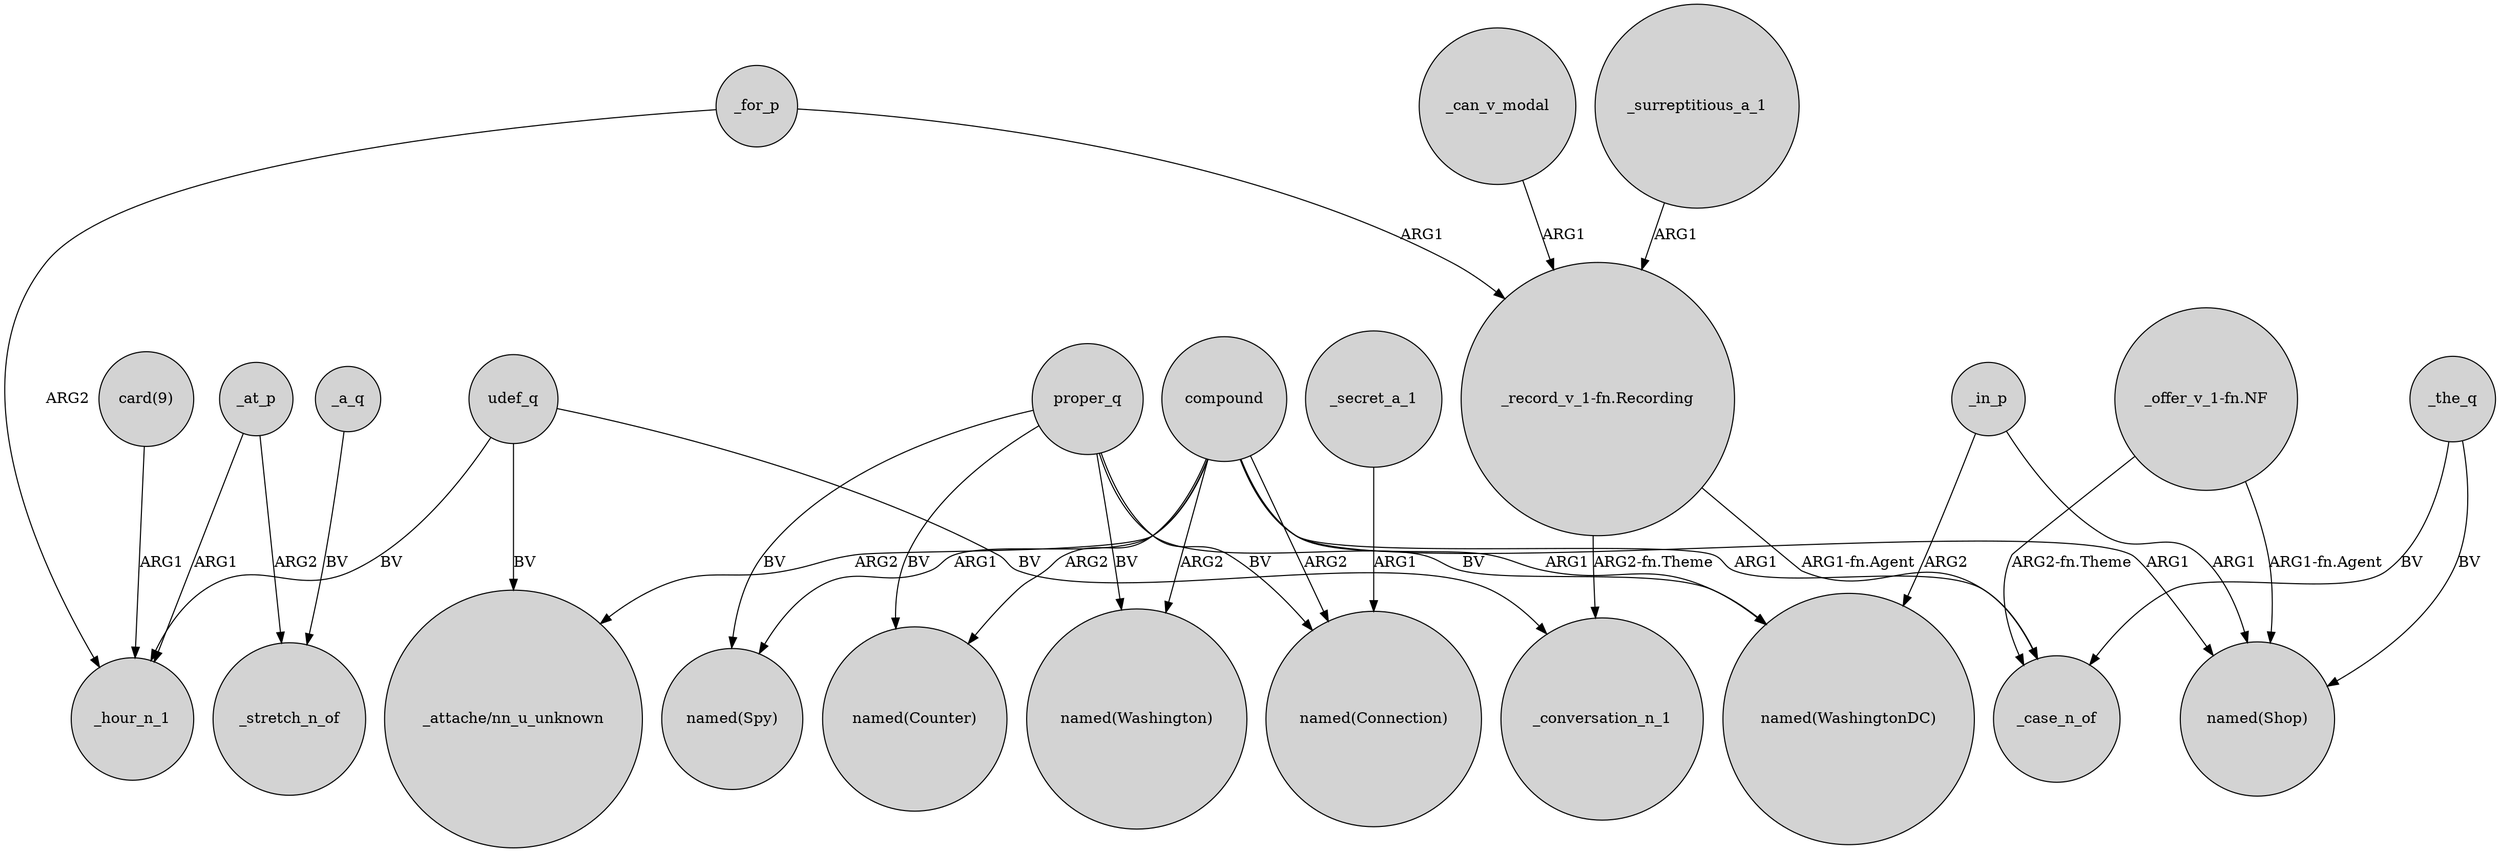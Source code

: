 digraph {
	node [shape=circle style=filled]
	"_record_v_1-fn.Recording" -> _case_n_of [label="ARG1-fn.Agent"]
	_for_p -> _hour_n_1 [label=ARG2]
	udef_q -> "_attache/nn_u_unknown" [label=BV]
	compound -> "named(Connection)" [label=ARG2]
	_the_q -> _case_n_of [label=BV]
	_in_p -> "named(WashingtonDC)" [label=ARG2]
	compound -> "named(Shop)" [label=ARG1]
	compound -> "named(WashingtonDC)" [label=ARG1]
	udef_q -> _hour_n_1 [label=BV]
	proper_q -> "named(WashingtonDC)" [label=BV]
	proper_q -> "named(Counter)" [label=BV]
	compound -> "named(Counter)" [label=ARG2]
	_at_p -> _hour_n_1 [label=ARG1]
	_can_v_modal -> "_record_v_1-fn.Recording" [label=ARG1]
	proper_q -> "named(Washington)" [label=BV]
	proper_q -> "named(Spy)" [label=BV]
	_in_p -> "named(Shop)" [label=ARG1]
	compound -> "_attache/nn_u_unknown" [label=ARG2]
	"_offer_v_1-fn.NF" -> _case_n_of [label="ARG2-fn.Theme"]
	compound -> _case_n_of [label=ARG1]
	udef_q -> _conversation_n_1 [label=BV]
	_secret_a_1 -> "named(Connection)" [label=ARG1]
	_the_q -> "named(Shop)" [label=BV]
	_for_p -> "_record_v_1-fn.Recording" [label=ARG1]
	proper_q -> "named(Connection)" [label=BV]
	compound -> "named(Spy)" [label=ARG1]
	_a_q -> _stretch_n_of [label=BV]
	"_offer_v_1-fn.NF" -> "named(Shop)" [label="ARG1-fn.Agent"]
	compound -> "named(Washington)" [label=ARG2]
	_surreptitious_a_1 -> "_record_v_1-fn.Recording" [label=ARG1]
	"_record_v_1-fn.Recording" -> _conversation_n_1 [label="ARG2-fn.Theme"]
	_at_p -> _stretch_n_of [label=ARG2]
	"card(9)" -> _hour_n_1 [label=ARG1]
}
